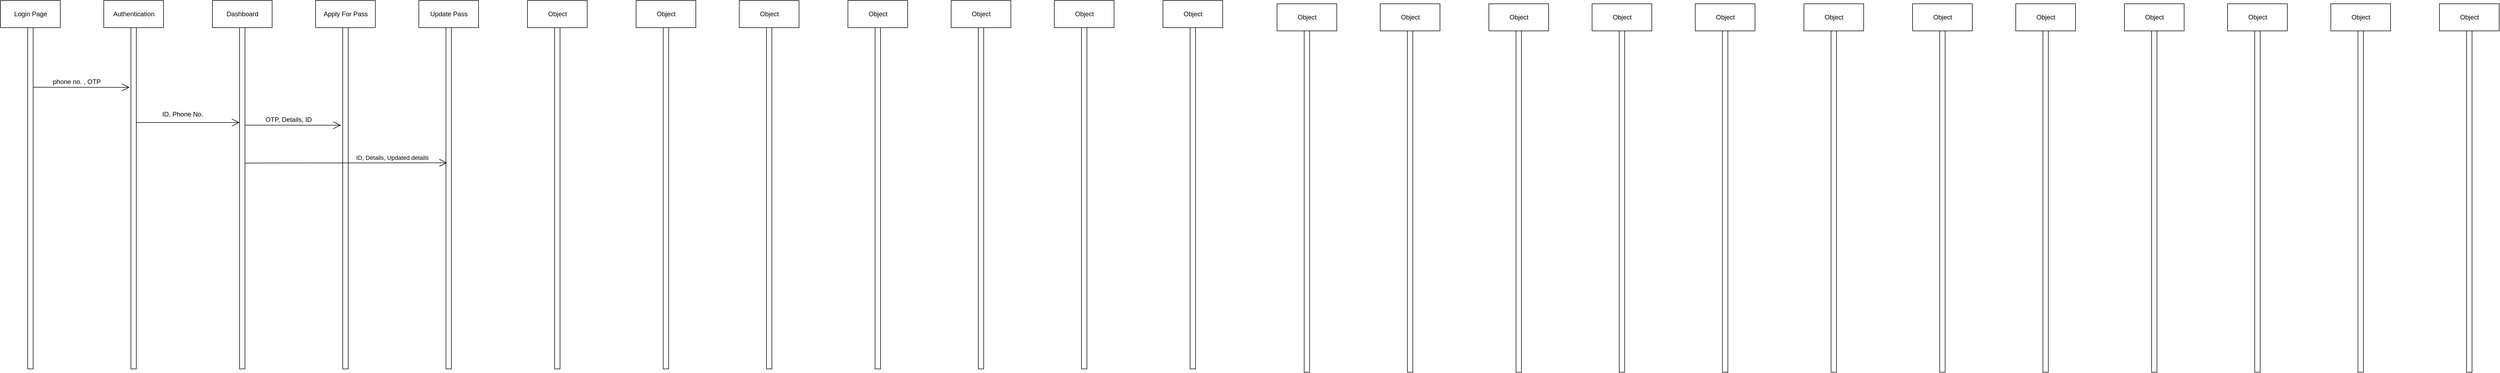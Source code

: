 <mxfile version="16.5.1" type="device"><diagram name="Page-1" id="13e1069c-82ec-6db2-03f1-153e76fe0fe0"><mxGraphModel dx="1093" dy="695" grid="1" gridSize="10" guides="1" tooltips="1" connect="1" arrows="1" fold="1" page="1" pageScale="1" pageWidth="1100" pageHeight="850" background="none" math="0" shadow="0"><root><mxCell id="0"/><mxCell id="1" parent="0"/><mxCell id="AshPJU37OQIJtOViBh0h-1" value="Login Page" style="html=1;" vertex="1" parent="1"><mxGeometry x="80" y="80" width="110" height="50" as="geometry"/></mxCell><mxCell id="AshPJU37OQIJtOViBh0h-4" value="" style="html=1;points=[];perimeter=orthogonalPerimeter;" vertex="1" parent="1"><mxGeometry x="130" y="130" width="10" height="630" as="geometry"/></mxCell><mxCell id="AshPJU37OQIJtOViBh0h-5" value="Authentication" style="html=1;" vertex="1" parent="1"><mxGeometry x="270" y="80" width="110" height="50" as="geometry"/></mxCell><mxCell id="AshPJU37OQIJtOViBh0h-6" value="" style="html=1;points=[];perimeter=orthogonalPerimeter;" vertex="1" parent="1"><mxGeometry x="320" y="130" width="10" height="630" as="geometry"/></mxCell><mxCell id="AshPJU37OQIJtOViBh0h-7" value="Dashboard" style="html=1;" vertex="1" parent="1"><mxGeometry x="470" y="80" width="110" height="50" as="geometry"/></mxCell><mxCell id="AshPJU37OQIJtOViBh0h-8" value="" style="html=1;points=[];perimeter=orthogonalPerimeter;" vertex="1" parent="1"><mxGeometry x="520" y="130" width="10" height="630" as="geometry"/></mxCell><mxCell id="AshPJU37OQIJtOViBh0h-15" value="Apply For Pass" style="html=1;" vertex="1" parent="1"><mxGeometry x="660" y="80" width="110" height="50" as="geometry"/></mxCell><mxCell id="AshPJU37OQIJtOViBh0h-16" value="" style="html=1;points=[];perimeter=orthogonalPerimeter;" vertex="1" parent="1"><mxGeometry x="710" y="130" width="10" height="630" as="geometry"/></mxCell><mxCell id="AshPJU37OQIJtOViBh0h-17" value="Update Pass" style="html=1;" vertex="1" parent="1"><mxGeometry x="850" y="80" width="110" height="50" as="geometry"/></mxCell><mxCell id="AshPJU37OQIJtOViBh0h-18" value="" style="html=1;points=[];perimeter=orthogonalPerimeter;" vertex="1" parent="1"><mxGeometry x="900" y="130" width="10" height="630" as="geometry"/></mxCell><mxCell id="AshPJU37OQIJtOViBh0h-19" value="Object" style="html=1;" vertex="1" parent="1"><mxGeometry x="1050" y="80" width="110" height="50" as="geometry"/></mxCell><mxCell id="AshPJU37OQIJtOViBh0h-20" value="" style="html=1;points=[];perimeter=orthogonalPerimeter;" vertex="1" parent="1"><mxGeometry x="1100" y="130" width="10" height="630" as="geometry"/></mxCell><mxCell id="AshPJU37OQIJtOViBh0h-21" value="Object" style="html=1;" vertex="1" parent="1"><mxGeometry x="1250" y="80" width="110" height="50" as="geometry"/></mxCell><mxCell id="AshPJU37OQIJtOViBh0h-22" value="" style="html=1;points=[];perimeter=orthogonalPerimeter;" vertex="1" parent="1"><mxGeometry x="1300" y="130" width="10" height="630" as="geometry"/></mxCell><mxCell id="AshPJU37OQIJtOViBh0h-23" value="Object" style="html=1;" vertex="1" parent="1"><mxGeometry x="1440" y="80" width="110" height="50" as="geometry"/></mxCell><mxCell id="AshPJU37OQIJtOViBh0h-24" value="" style="html=1;points=[];perimeter=orthogonalPerimeter;" vertex="1" parent="1"><mxGeometry x="1490" y="130" width="10" height="630" as="geometry"/></mxCell><mxCell id="AshPJU37OQIJtOViBh0h-25" value="Object" style="html=1;" vertex="1" parent="1"><mxGeometry x="1640" y="80" width="110" height="50" as="geometry"/></mxCell><mxCell id="AshPJU37OQIJtOViBh0h-26" value="" style="html=1;points=[];perimeter=orthogonalPerimeter;" vertex="1" parent="1"><mxGeometry x="1690" y="130" width="10" height="630" as="geometry"/></mxCell><mxCell id="AshPJU37OQIJtOViBh0h-27" value="Object" style="html=1;" vertex="1" parent="1"><mxGeometry x="1830" y="80" width="110" height="50" as="geometry"/></mxCell><mxCell id="AshPJU37OQIJtOViBh0h-28" value="" style="html=1;points=[];perimeter=orthogonalPerimeter;" vertex="1" parent="1"><mxGeometry x="1880" y="130" width="10" height="630" as="geometry"/></mxCell><mxCell id="AshPJU37OQIJtOViBh0h-29" value="Object" style="html=1;" vertex="1" parent="1"><mxGeometry x="2020" y="80" width="110" height="50" as="geometry"/></mxCell><mxCell id="AshPJU37OQIJtOViBh0h-30" value="" style="html=1;points=[];perimeter=orthogonalPerimeter;" vertex="1" parent="1"><mxGeometry x="2070" y="130" width="10" height="630" as="geometry"/></mxCell><mxCell id="AshPJU37OQIJtOViBh0h-31" value="Object" style="html=1;" vertex="1" parent="1"><mxGeometry x="2220" y="80" width="110" height="50" as="geometry"/></mxCell><mxCell id="AshPJU37OQIJtOViBh0h-32" value="" style="html=1;points=[];perimeter=orthogonalPerimeter;" vertex="1" parent="1"><mxGeometry x="2270" y="130" width="10" height="630" as="geometry"/></mxCell><mxCell id="AshPJU37OQIJtOViBh0h-153" value="Object" style="html=1;" vertex="1" parent="1"><mxGeometry x="2430" y="86" width="110" height="50" as="geometry"/></mxCell><mxCell id="AshPJU37OQIJtOViBh0h-154" value="" style="html=1;points=[];perimeter=orthogonalPerimeter;" vertex="1" parent="1"><mxGeometry x="2480" y="136" width="10" height="630" as="geometry"/></mxCell><mxCell id="AshPJU37OQIJtOViBh0h-155" value="Object" style="html=1;" vertex="1" parent="1"><mxGeometry x="2620" y="86" width="110" height="50" as="geometry"/></mxCell><mxCell id="AshPJU37OQIJtOViBh0h-156" value="" style="html=1;points=[];perimeter=orthogonalPerimeter;" vertex="1" parent="1"><mxGeometry x="2670" y="136" width="10" height="630" as="geometry"/></mxCell><mxCell id="AshPJU37OQIJtOViBh0h-157" value="Object" style="html=1;" vertex="1" parent="1"><mxGeometry x="2820" y="86" width="110" height="50" as="geometry"/></mxCell><mxCell id="AshPJU37OQIJtOViBh0h-158" value="" style="html=1;points=[];perimeter=orthogonalPerimeter;" vertex="1" parent="1"><mxGeometry x="2870" y="136" width="10" height="630" as="geometry"/></mxCell><mxCell id="AshPJU37OQIJtOViBh0h-159" value="Object" style="html=1;" vertex="1" parent="1"><mxGeometry x="3010" y="86" width="110" height="50" as="geometry"/></mxCell><mxCell id="AshPJU37OQIJtOViBh0h-160" value="" style="html=1;points=[];perimeter=orthogonalPerimeter;" vertex="1" parent="1"><mxGeometry x="3060" y="136" width="10" height="630" as="geometry"/></mxCell><mxCell id="AshPJU37OQIJtOViBh0h-161" value="Object" style="html=1;" vertex="1" parent="1"><mxGeometry x="3200" y="86" width="110" height="50" as="geometry"/></mxCell><mxCell id="AshPJU37OQIJtOViBh0h-162" value="" style="html=1;points=[];perimeter=orthogonalPerimeter;" vertex="1" parent="1"><mxGeometry x="3250" y="136" width="10" height="630" as="geometry"/></mxCell><mxCell id="AshPJU37OQIJtOViBh0h-163" value="Object" style="html=1;" vertex="1" parent="1"><mxGeometry x="3400" y="86" width="110" height="50" as="geometry"/></mxCell><mxCell id="AshPJU37OQIJtOViBh0h-164" value="" style="html=1;points=[];perimeter=orthogonalPerimeter;" vertex="1" parent="1"><mxGeometry x="3450" y="136" width="10" height="630" as="geometry"/></mxCell><mxCell id="AshPJU37OQIJtOViBh0h-165" value="Object" style="html=1;" vertex="1" parent="1"><mxGeometry x="3600" y="86" width="110" height="50" as="geometry"/></mxCell><mxCell id="AshPJU37OQIJtOViBh0h-166" value="" style="html=1;points=[];perimeter=orthogonalPerimeter;" vertex="1" parent="1"><mxGeometry x="3650" y="136" width="10" height="630" as="geometry"/></mxCell><mxCell id="AshPJU37OQIJtOViBh0h-167" value="Object" style="html=1;" vertex="1" parent="1"><mxGeometry x="3790" y="86" width="110" height="50" as="geometry"/></mxCell><mxCell id="AshPJU37OQIJtOViBh0h-168" value="" style="html=1;points=[];perimeter=orthogonalPerimeter;" vertex="1" parent="1"><mxGeometry x="3840" y="136" width="10" height="630" as="geometry"/></mxCell><mxCell id="AshPJU37OQIJtOViBh0h-169" value="Object" style="html=1;" vertex="1" parent="1"><mxGeometry x="3990" y="86" width="110" height="50" as="geometry"/></mxCell><mxCell id="AshPJU37OQIJtOViBh0h-170" value="" style="html=1;points=[];perimeter=orthogonalPerimeter;" vertex="1" parent="1"><mxGeometry x="4040" y="136" width="10" height="630" as="geometry"/></mxCell><mxCell id="AshPJU37OQIJtOViBh0h-171" value="Object" style="html=1;" vertex="1" parent="1"><mxGeometry x="4180" y="86" width="110" height="50" as="geometry"/></mxCell><mxCell id="AshPJU37OQIJtOViBh0h-172" value="" style="html=1;points=[];perimeter=orthogonalPerimeter;" vertex="1" parent="1"><mxGeometry x="4230" y="136" width="10" height="630" as="geometry"/></mxCell><mxCell id="AshPJU37OQIJtOViBh0h-173" value="Object" style="html=1;" vertex="1" parent="1"><mxGeometry x="4370" y="86" width="110" height="50" as="geometry"/></mxCell><mxCell id="AshPJU37OQIJtOViBh0h-174" value="" style="html=1;points=[];perimeter=orthogonalPerimeter;" vertex="1" parent="1"><mxGeometry x="4420" y="136" width="10" height="630" as="geometry"/></mxCell><mxCell id="AshPJU37OQIJtOViBh0h-175" value="Object" style="html=1;" vertex="1" parent="1"><mxGeometry x="4570" y="86" width="110" height="50" as="geometry"/></mxCell><mxCell id="AshPJU37OQIJtOViBh0h-176" value="" style="html=1;points=[];perimeter=orthogonalPerimeter;" vertex="1" parent="1"><mxGeometry x="4620" y="136" width="10" height="630" as="geometry"/></mxCell><mxCell id="AshPJU37OQIJtOViBh0h-178" value="" style="endArrow=open;endFill=1;endSize=12;html=1;rounded=0;entryX=-0.248;entryY=0.175;entryDx=0;entryDy=0;entryPerimeter=0;" edge="1" parent="1" target="AshPJU37OQIJtOViBh0h-6"><mxGeometry width="160" relative="1" as="geometry"><mxPoint x="140" y="240" as="sourcePoint"/><mxPoint x="300" y="240" as="targetPoint"/></mxGeometry></mxCell><mxCell id="AshPJU37OQIJtOViBh0h-179" value="phone no. , OTP" style="text;html=1;align=center;verticalAlign=middle;resizable=0;points=[];autosize=1;strokeColor=none;fillColor=none;" vertex="1" parent="1"><mxGeometry x="170" y="220" width="100" height="20" as="geometry"/></mxCell><mxCell id="AshPJU37OQIJtOViBh0h-180" value="" style="endArrow=open;endFill=1;endSize=12;html=1;rounded=0;exitX=1.032;exitY=0.278;exitDx=0;exitDy=0;exitPerimeter=0;" edge="1" parent="1" source="AshPJU37OQIJtOViBh0h-6" target="AshPJU37OQIJtOViBh0h-8"><mxGeometry width="160" relative="1" as="geometry"><mxPoint x="330" y="260" as="sourcePoint"/><mxPoint x="490" y="260" as="targetPoint"/></mxGeometry></mxCell><mxCell id="AshPJU37OQIJtOViBh0h-185" value="" style="endArrow=open;endFill=1;endSize=12;html=1;rounded=0;entryX=-0.344;entryY=0.286;entryDx=0;entryDy=0;entryPerimeter=0;" edge="1" parent="1" target="AshPJU37OQIJtOViBh0h-16"><mxGeometry width="160" relative="1" as="geometry"><mxPoint x="530" y="310" as="sourcePoint"/><mxPoint x="690" y="310" as="targetPoint"/></mxGeometry></mxCell><mxCell id="AshPJU37OQIJtOViBh0h-187" value="" style="endArrow=open;endFill=1;endSize=12;html=1;rounded=0;entryX=0.195;entryY=0.396;entryDx=0;entryDy=0;entryPerimeter=0;" edge="1" parent="1" target="AshPJU37OQIJtOViBh0h-18"><mxGeometry width="160" relative="1" as="geometry"><mxPoint x="530" y="380" as="sourcePoint"/><mxPoint x="690" y="380" as="targetPoint"/></mxGeometry></mxCell><mxCell id="AshPJU37OQIJtOViBh0h-190" value="ID, Details, Updated details" style="edgeLabel;html=1;align=center;verticalAlign=middle;resizable=0;points=[];" vertex="1" connectable="0" parent="AshPJU37OQIJtOViBh0h-187"><mxGeometry x="-0.415" y="7" relative="1" as="geometry"><mxPoint x="162" y="-3" as="offset"/></mxGeometry></mxCell><mxCell id="AshPJU37OQIJtOViBh0h-188" value="ID, Phone No." style="text;html=1;align=center;verticalAlign=middle;resizable=0;points=[];autosize=1;strokeColor=none;fillColor=none;" vertex="1" parent="1"><mxGeometry x="370" y="280" width="90" height="20" as="geometry"/></mxCell><mxCell id="AshPJU37OQIJtOViBh0h-189" value="OTP, Details, ID" style="text;html=1;align=center;verticalAlign=middle;resizable=0;points=[];autosize=1;strokeColor=none;fillColor=none;" vertex="1" parent="1"><mxGeometry x="560" y="290" width="100" height="20" as="geometry"/></mxCell></root></mxGraphModel></diagram></mxfile>